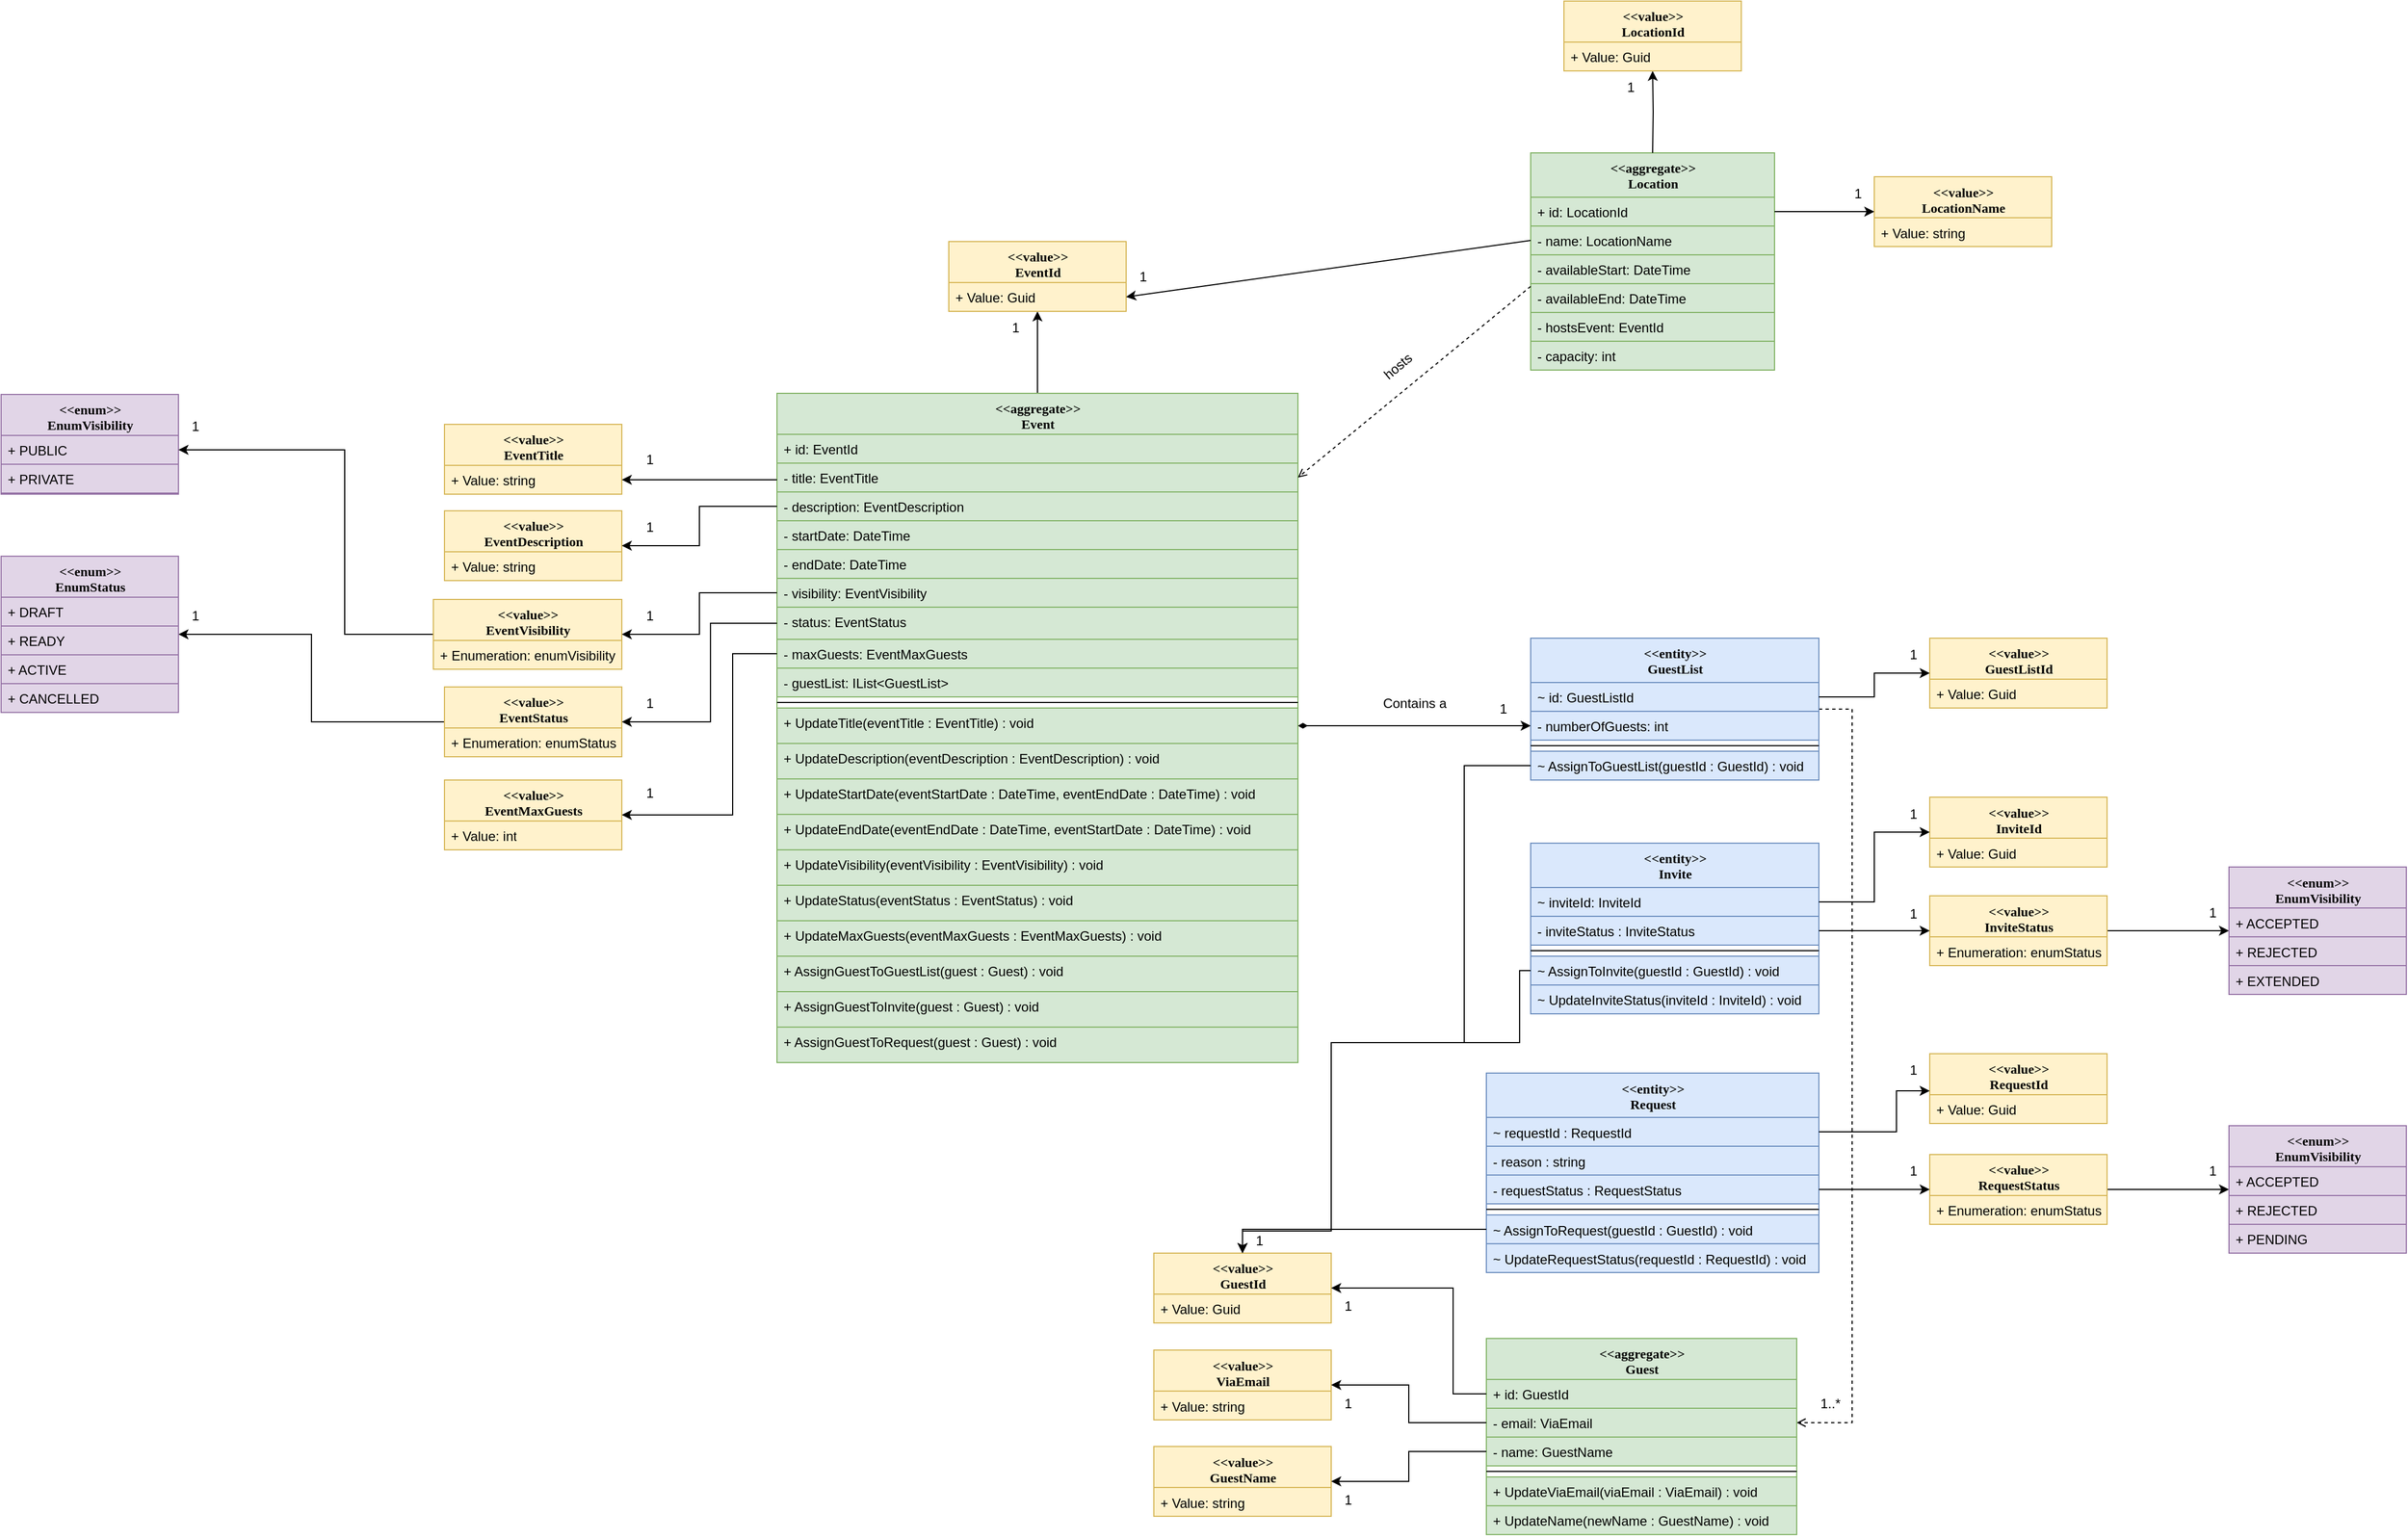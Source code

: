 <mxfile version="26.0.14">
  <diagram name="Page-1" id="9f46799a-70d6-7492-0946-bef42562c5a5">
    <mxGraphModel dx="3170" dy="2015" grid="1" gridSize="10" guides="1" tooltips="1" connect="1" arrows="1" fold="1" page="1" pageScale="1" pageWidth="1100" pageHeight="850" background="none" math="0" shadow="0">
      <root>
        <mxCell id="0" />
        <mxCell id="1" parent="0" />
        <mxCell id="UV1UsnCk2qy5vx6y43Ti-13" style="edgeStyle=orthogonalEdgeStyle;rounded=0;orthogonalLoop=1;jettySize=auto;html=1;exitX=0.5;exitY=0;exitDx=0;exitDy=0;entryX=0.5;entryY=1;entryDx=0;entryDy=0;" parent="1" source="78961159f06e98e8-17" target="UV1UsnCk2qy5vx6y43Ti-4" edge="1">
          <mxGeometry relative="1" as="geometry" />
        </mxCell>
        <mxCell id="78961159f06e98e8-17" value="&amp;lt;&amp;lt;aggregate&amp;gt;&amp;gt;&lt;div&gt;Event&lt;/div&gt;" style="swimlane;html=1;fontStyle=1;align=center;verticalAlign=top;childLayout=stackLayout;horizontal=1;startSize=37;horizontalStack=0;resizeParent=1;resizeLast=0;collapsible=1;marginBottom=0;swimlaneFillColor=#ffffff;rounded=0;shadow=0;comic=0;labelBackgroundColor=none;strokeWidth=1;fillColor=#d5e8d4;fontFamily=Verdana;fontSize=12;strokeColor=#82b366;" parent="1" vertex="1">
          <mxGeometry x="480" y="334" width="470" height="604" as="geometry" />
        </mxCell>
        <mxCell id="78961159f06e98e8-21" value="+ id: EventId" style="text;html=1;strokeColor=#82b366;fillColor=#d5e8d4;align=left;verticalAlign=top;spacingLeft=4;spacingRight=4;whiteSpace=wrap;overflow=hidden;rotatable=0;points=[[0,0.5],[1,0.5]];portConstraint=eastwest;" parent="78961159f06e98e8-17" vertex="1">
          <mxGeometry y="37" width="470" height="26" as="geometry" />
        </mxCell>
        <mxCell id="78961159f06e98e8-23" value="- title: EventTitle" style="text;html=1;strokeColor=#82b366;fillColor=#d5e8d4;align=left;verticalAlign=top;spacingLeft=4;spacingRight=4;whiteSpace=wrap;overflow=hidden;rotatable=0;points=[[0,0.5],[1,0.5]];portConstraint=eastwest;" parent="78961159f06e98e8-17" vertex="1">
          <mxGeometry y="63" width="470" height="26" as="geometry" />
        </mxCell>
        <mxCell id="78961159f06e98e8-25" value="- description: EventDescription" style="text;html=1;strokeColor=#82b366;fillColor=#d5e8d4;align=left;verticalAlign=top;spacingLeft=4;spacingRight=4;whiteSpace=wrap;overflow=hidden;rotatable=0;points=[[0,0.5],[1,0.5]];portConstraint=eastwest;" parent="78961159f06e98e8-17" vertex="1">
          <mxGeometry y="89" width="470" height="26" as="geometry" />
        </mxCell>
        <mxCell id="78961159f06e98e8-26" value="- startDate: DateTime" style="text;html=1;strokeColor=#82b366;fillColor=#d5e8d4;align=left;verticalAlign=top;spacingLeft=4;spacingRight=4;whiteSpace=wrap;overflow=hidden;rotatable=0;points=[[0,0.5],[1,0.5]];portConstraint=eastwest;" parent="78961159f06e98e8-17" vertex="1">
          <mxGeometry y="115" width="470" height="26" as="geometry" />
        </mxCell>
        <mxCell id="78961159f06e98e8-24" value="- endDate: DateTime" style="text;html=1;strokeColor=#82b366;fillColor=#d5e8d4;align=left;verticalAlign=top;spacingLeft=4;spacingRight=4;whiteSpace=wrap;overflow=hidden;rotatable=0;points=[[0,0.5],[1,0.5]];portConstraint=eastwest;" parent="78961159f06e98e8-17" vertex="1">
          <mxGeometry y="141" width="470" height="26" as="geometry" />
        </mxCell>
        <mxCell id="UV1UsnCk2qy5vx6y43Ti-17" value="- visibility: EventVisibility" style="text;html=1;strokeColor=#82b366;fillColor=#d5e8d4;align=left;verticalAlign=top;spacingLeft=4;spacingRight=4;whiteSpace=wrap;overflow=hidden;rotatable=0;points=[[0,0.5],[1,0.5]];portConstraint=eastwest;" parent="78961159f06e98e8-17" vertex="1">
          <mxGeometry y="167" width="470" height="26" as="geometry" />
        </mxCell>
        <mxCell id="UV1UsnCk2qy5vx6y43Ti-18" value="- status: EventStatus" style="text;html=1;strokeColor=#82b366;fillColor=#d5e8d4;align=left;verticalAlign=top;spacingLeft=4;spacingRight=4;whiteSpace=wrap;overflow=hidden;rotatable=0;points=[[0,0.5],[1,0.5]];portConstraint=eastwest;" parent="78961159f06e98e8-17" vertex="1">
          <mxGeometry y="193" width="470" height="29" as="geometry" />
        </mxCell>
        <mxCell id="78961159f06e98e8-27" value="- maxGuests: EventMaxGuests" style="text;html=1;strokeColor=#82b366;fillColor=#d5e8d4;align=left;verticalAlign=top;spacingLeft=4;spacingRight=4;whiteSpace=wrap;overflow=hidden;rotatable=0;points=[[0,0.5],[1,0.5]];portConstraint=eastwest;" parent="78961159f06e98e8-17" vertex="1">
          <mxGeometry y="222" width="470" height="26" as="geometry" />
        </mxCell>
        <mxCell id="UV1UsnCk2qy5vx6y43Ti-20" value="- guestList: IList&amp;lt;GuestList&amp;gt;" style="text;html=1;strokeColor=#82b366;fillColor=#d5e8d4;align=left;verticalAlign=top;spacingLeft=4;spacingRight=4;whiteSpace=wrap;overflow=hidden;rotatable=0;points=[[0,0.5],[1,0.5]];portConstraint=eastwest;" parent="78961159f06e98e8-17" vertex="1">
          <mxGeometry y="248" width="470" height="26" as="geometry" />
        </mxCell>
        <mxCell id="78961159f06e98e8-19" value="" style="line;html=1;strokeWidth=1;fillColor=none;align=left;verticalAlign=middle;spacingTop=-1;spacingLeft=3;spacingRight=3;rotatable=0;labelPosition=right;points=[];portConstraint=eastwest;" parent="78961159f06e98e8-17" vertex="1">
          <mxGeometry y="274" width="470" height="10" as="geometry" />
        </mxCell>
        <mxCell id="UV1UsnCk2qy5vx6y43Ti-49" value="+ UpdateTitle(eventTitle : EventTitle) : void" style="text;html=1;strokeColor=#82b366;fillColor=#d5e8d4;align=left;verticalAlign=top;spacingLeft=4;spacingRight=4;whiteSpace=wrap;overflow=hidden;rotatable=0;points=[[0,0.5],[1,0.5]];portConstraint=eastwest;" parent="78961159f06e98e8-17" vertex="1">
          <mxGeometry y="284" width="470" height="32" as="geometry" />
        </mxCell>
        <mxCell id="UV1UsnCk2qy5vx6y43Ti-53" value="+ UpdateDescription(eventDescription : EventDescription) : void" style="text;html=1;strokeColor=#82b366;fillColor=#d5e8d4;align=left;verticalAlign=top;spacingLeft=4;spacingRight=4;whiteSpace=wrap;overflow=hidden;rotatable=0;points=[[0,0.5],[1,0.5]];portConstraint=eastwest;" parent="78961159f06e98e8-17" vertex="1">
          <mxGeometry y="316" width="470" height="32" as="geometry" />
        </mxCell>
        <mxCell id="UV1UsnCk2qy5vx6y43Ti-54" value="+ UpdateStartDate(eventStartDate : DateTime, eventEndDate : DateTime) : void" style="text;html=1;strokeColor=#82b366;fillColor=#d5e8d4;align=left;verticalAlign=top;spacingLeft=4;spacingRight=4;whiteSpace=wrap;overflow=hidden;rotatable=0;points=[[0,0.5],[1,0.5]];portConstraint=eastwest;" parent="78961159f06e98e8-17" vertex="1">
          <mxGeometry y="348" width="470" height="32" as="geometry" />
        </mxCell>
        <mxCell id="UV1UsnCk2qy5vx6y43Ti-55" value="+ UpdateEndDate(eventEndDate : DateTime, eventStartDate : DateTime) : void" style="text;html=1;strokeColor=#82b366;fillColor=#d5e8d4;align=left;verticalAlign=top;spacingLeft=4;spacingRight=4;whiteSpace=wrap;overflow=hidden;rotatable=0;points=[[0,0.5],[1,0.5]];portConstraint=eastwest;" parent="78961159f06e98e8-17" vertex="1">
          <mxGeometry y="380" width="470" height="32" as="geometry" />
        </mxCell>
        <mxCell id="UV1UsnCk2qy5vx6y43Ti-56" value="+ UpdateVisibility(eventVisibility : EventVisibility) : void" style="text;html=1;strokeColor=#82b366;fillColor=#d5e8d4;align=left;verticalAlign=top;spacingLeft=4;spacingRight=4;whiteSpace=wrap;overflow=hidden;rotatable=0;points=[[0,0.5],[1,0.5]];portConstraint=eastwest;" parent="78961159f06e98e8-17" vertex="1">
          <mxGeometry y="412" width="470" height="32" as="geometry" />
        </mxCell>
        <mxCell id="UV1UsnCk2qy5vx6y43Ti-57" value="+ UpdateStatus(eventStatus : EventStatus) : void" style="text;html=1;strokeColor=#82b366;fillColor=#d5e8d4;align=left;verticalAlign=top;spacingLeft=4;spacingRight=4;whiteSpace=wrap;overflow=hidden;rotatable=0;points=[[0,0.5],[1,0.5]];portConstraint=eastwest;" parent="78961159f06e98e8-17" vertex="1">
          <mxGeometry y="444" width="470" height="32" as="geometry" />
        </mxCell>
        <mxCell id="UV1UsnCk2qy5vx6y43Ti-58" value="+ UpdateMaxGuests(eventMaxGuests : EventMaxGuests) : void" style="text;html=1;strokeColor=#82b366;fillColor=#d5e8d4;align=left;verticalAlign=top;spacingLeft=4;spacingRight=4;whiteSpace=wrap;overflow=hidden;rotatable=0;points=[[0,0.5],[1,0.5]];portConstraint=eastwest;" parent="78961159f06e98e8-17" vertex="1">
          <mxGeometry y="476" width="470" height="32" as="geometry" />
        </mxCell>
        <mxCell id="Fp0zk8lI4CHmRVwrMl4d-3" value="+ AssignGuestToGuestList(guest : Guest) : void" style="text;html=1;strokeColor=#82b366;fillColor=#d5e8d4;align=left;verticalAlign=top;spacingLeft=4;spacingRight=4;whiteSpace=wrap;overflow=hidden;rotatable=0;points=[[0,0.5],[1,0.5]];portConstraint=eastwest;" parent="78961159f06e98e8-17" vertex="1">
          <mxGeometry y="508" width="470" height="32" as="geometry" />
        </mxCell>
        <mxCell id="iiJhuGZtKySHbVz3wYES-23" value="+ AssignGuestToInvite(guest : Guest) : void" style="text;html=1;strokeColor=#82b366;fillColor=#d5e8d4;align=left;verticalAlign=top;spacingLeft=4;spacingRight=4;whiteSpace=wrap;overflow=hidden;rotatable=0;points=[[0,0.5],[1,0.5]];portConstraint=eastwest;" vertex="1" parent="78961159f06e98e8-17">
          <mxGeometry y="540" width="470" height="32" as="geometry" />
        </mxCell>
        <mxCell id="iiJhuGZtKySHbVz3wYES-24" value="+ AssignGuestToRequest(guest : Guest) : void" style="text;html=1;strokeColor=#82b366;fillColor=#d5e8d4;align=left;verticalAlign=top;spacingLeft=4;spacingRight=4;whiteSpace=wrap;overflow=hidden;rotatable=0;points=[[0,0.5],[1,0.5]];portConstraint=eastwest;" vertex="1" parent="78961159f06e98e8-17">
          <mxGeometry y="572" width="470" height="32" as="geometry" />
        </mxCell>
        <mxCell id="iiJhuGZtKySHbVz3wYES-14" style="edgeStyle=orthogonalEdgeStyle;rounded=0;orthogonalLoop=1;jettySize=auto;html=1;entryX=1;entryY=0.5;entryDx=0;entryDy=0;dashed=1;endArrow=open;endFill=0;" edge="1" parent="1" source="78961159f06e98e8-30" target="UV1UsnCk2qy5vx6y43Ti-35">
          <mxGeometry relative="1" as="geometry">
            <Array as="points">
              <mxPoint x="1450" y="619" />
              <mxPoint x="1450" y="1263" />
            </Array>
          </mxGeometry>
        </mxCell>
        <mxCell id="78961159f06e98e8-30" value="&amp;lt;&amp;lt;entity&amp;gt;&amp;gt;&lt;div&gt;GuestList&lt;/div&gt;" style="swimlane;html=1;fontStyle=1;align=center;verticalAlign=top;childLayout=stackLayout;horizontal=1;startSize=40;horizontalStack=0;resizeParent=1;resizeLast=0;collapsible=1;marginBottom=0;swimlaneFillColor=#ffffff;rounded=0;shadow=0;comic=0;labelBackgroundColor=none;strokeWidth=1;fillColor=#dae8fc;fontFamily=Verdana;fontSize=12;strokeColor=#6c8ebf;" parent="1" vertex="1">
          <mxGeometry x="1160" y="555" width="260" height="128" as="geometry" />
        </mxCell>
        <mxCell id="78961159f06e98e8-31" value="~ id: GuestListId" style="text;html=1;strokeColor=#6c8ebf;fillColor=#dae8fc;align=left;verticalAlign=top;spacingLeft=4;spacingRight=4;whiteSpace=wrap;overflow=hidden;rotatable=0;points=[[0,0.5],[1,0.5]];portConstraint=eastwest;" parent="78961159f06e98e8-30" vertex="1">
          <mxGeometry y="40" width="260" height="26" as="geometry" />
        </mxCell>
        <mxCell id="78961159f06e98e8-32" value="- numberOfGuests: int" style="text;html=1;strokeColor=#6c8ebf;fillColor=#dae8fc;align=left;verticalAlign=top;spacingLeft=4;spacingRight=4;whiteSpace=wrap;overflow=hidden;rotatable=0;points=[[0,0.5],[1,0.5]];portConstraint=eastwest;" parent="78961159f06e98e8-30" vertex="1">
          <mxGeometry y="66" width="260" height="26" as="geometry" />
        </mxCell>
        <mxCell id="Fp0zk8lI4CHmRVwrMl4d-1" value="" style="line;html=1;strokeWidth=1;fillColor=none;align=left;verticalAlign=middle;spacingTop=-1;spacingLeft=3;spacingRight=3;rotatable=0;labelPosition=right;points=[];portConstraint=eastwest;" parent="78961159f06e98e8-30" vertex="1">
          <mxGeometry y="92" width="260" height="10" as="geometry" />
        </mxCell>
        <mxCell id="78961159f06e98e8-37" value="~ AssignToGuestList(guestId : GuestId) : void" style="text;html=1;strokeColor=#6c8ebf;fillColor=#dae8fc;align=left;verticalAlign=top;spacingLeft=4;spacingRight=4;whiteSpace=wrap;overflow=hidden;rotatable=0;points=[[0,0.5],[1,0.5]];portConstraint=eastwest;" parent="78961159f06e98e8-30" vertex="1">
          <mxGeometry y="102" width="260" height="26" as="geometry" />
        </mxCell>
        <mxCell id="UV1UsnCk2qy5vx6y43Ti-4" value="&amp;lt;&amp;lt;value&amp;gt;&amp;gt;&lt;div&gt;EventId&lt;/div&gt;" style="swimlane;html=1;fontStyle=1;align=center;verticalAlign=top;childLayout=stackLayout;horizontal=1;startSize=37;horizontalStack=0;resizeParent=1;resizeLast=0;collapsible=1;marginBottom=0;swimlaneFillColor=#ffffff;rounded=0;shadow=0;comic=0;labelBackgroundColor=none;strokeWidth=1;fontFamily=Verdana;fontSize=12;fillColor=#fff2cc;strokeColor=#d6b656;" parent="1" vertex="1">
          <mxGeometry x="635" y="197" width="160" height="63" as="geometry" />
        </mxCell>
        <mxCell id="UV1UsnCk2qy5vx6y43Ti-5" value="+ Value: Guid" style="text;html=1;strokeColor=#d6b656;fillColor=#fff2cc;align=left;verticalAlign=top;spacingLeft=4;spacingRight=4;whiteSpace=wrap;overflow=hidden;rotatable=0;points=[[0,0.5],[1,0.5]];portConstraint=eastwest;" parent="UV1UsnCk2qy5vx6y43Ti-4" vertex="1">
          <mxGeometry y="37" width="160" height="26" as="geometry" />
        </mxCell>
        <mxCell id="UV1UsnCk2qy5vx6y43Ti-15" value="1" style="text;html=1;align=center;verticalAlign=middle;resizable=0;points=[];autosize=1;strokeColor=none;fillColor=none;" parent="1" vertex="1">
          <mxGeometry x="680" y="260" width="30" height="30" as="geometry" />
        </mxCell>
        <mxCell id="UV1UsnCk2qy5vx6y43Ti-33" value="&amp;lt;&amp;lt;aggregate&amp;gt;&amp;gt;&lt;div&gt;Guest&lt;/div&gt;" style="swimlane;html=1;fontStyle=1;align=center;verticalAlign=top;childLayout=stackLayout;horizontal=1;startSize=37;horizontalStack=0;resizeParent=1;resizeLast=0;collapsible=1;marginBottom=0;swimlaneFillColor=#ffffff;rounded=0;shadow=0;comic=0;labelBackgroundColor=none;strokeWidth=1;fillColor=#d5e8d4;fontFamily=Verdana;fontSize=12;strokeColor=#82b366;" parent="1" vertex="1">
          <mxGeometry x="1120" y="1187" width="280" height="177" as="geometry" />
        </mxCell>
        <mxCell id="UV1UsnCk2qy5vx6y43Ti-34" value="+ id: GuestId" style="text;html=1;strokeColor=#82b366;fillColor=#d5e8d4;align=left;verticalAlign=top;spacingLeft=4;spacingRight=4;whiteSpace=wrap;overflow=hidden;rotatable=0;points=[[0,0.5],[1,0.5]];portConstraint=eastwest;" parent="UV1UsnCk2qy5vx6y43Ti-33" vertex="1">
          <mxGeometry y="37" width="280" height="26" as="geometry" />
        </mxCell>
        <mxCell id="UV1UsnCk2qy5vx6y43Ti-35" value="- email: ViaEmail" style="text;html=1;strokeColor=#82b366;fillColor=#d5e8d4;align=left;verticalAlign=top;spacingLeft=4;spacingRight=4;whiteSpace=wrap;overflow=hidden;rotatable=0;points=[[0,0.5],[1,0.5]];portConstraint=eastwest;" parent="UV1UsnCk2qy5vx6y43Ti-33" vertex="1">
          <mxGeometry y="63" width="280" height="26" as="geometry" />
        </mxCell>
        <mxCell id="UV1UsnCk2qy5vx6y43Ti-36" value="- name: GuestName" style="text;html=1;strokeColor=#82b366;fillColor=#d5e8d4;align=left;verticalAlign=top;spacingLeft=4;spacingRight=4;whiteSpace=wrap;overflow=hidden;rotatable=0;points=[[0,0.5],[1,0.5]];portConstraint=eastwest;" parent="UV1UsnCk2qy5vx6y43Ti-33" vertex="1">
          <mxGeometry y="89" width="280" height="26" as="geometry" />
        </mxCell>
        <mxCell id="UV1UsnCk2qy5vx6y43Ti-43" value="" style="line;html=1;strokeWidth=1;fillColor=none;align=left;verticalAlign=middle;spacingTop=-1;spacingLeft=3;spacingRight=3;rotatable=0;labelPosition=right;points=[];portConstraint=eastwest;" parent="UV1UsnCk2qy5vx6y43Ti-33" vertex="1">
          <mxGeometry y="115" width="280" height="10" as="geometry" />
        </mxCell>
        <mxCell id="sz8NXBPrFWaAzDx4VO9E-3" value="+ UpdateViaEmail(viaEmail : ViaEmail) : void" style="text;html=1;strokeColor=#82b366;fillColor=#d5e8d4;align=left;verticalAlign=top;spacingLeft=4;spacingRight=4;whiteSpace=wrap;overflow=hidden;rotatable=0;points=[[0,0.5],[1,0.5]];portConstraint=eastwest;" parent="UV1UsnCk2qy5vx6y43Ti-33" vertex="1">
          <mxGeometry y="125" width="280" height="26" as="geometry" />
        </mxCell>
        <mxCell id="sz8NXBPrFWaAzDx4VO9E-4" value="+ UpdateName(newName : GuestName) : void" style="text;html=1;strokeColor=#82b366;fillColor=#d5e8d4;align=left;verticalAlign=top;spacingLeft=4;spacingRight=4;whiteSpace=wrap;overflow=hidden;rotatable=0;points=[[0,0.5],[1,0.5]];portConstraint=eastwest;" parent="UV1UsnCk2qy5vx6y43Ti-33" vertex="1">
          <mxGeometry y="151" width="280" height="26" as="geometry" />
        </mxCell>
        <mxCell id="UV1UsnCk2qy5vx6y43Ti-45" value="&amp;lt;&amp;lt;value&amp;gt;&amp;gt;&lt;div&gt;GuestId&lt;/div&gt;" style="swimlane;html=1;fontStyle=1;align=center;verticalAlign=top;childLayout=stackLayout;horizontal=1;startSize=37;horizontalStack=0;resizeParent=1;resizeLast=0;collapsible=1;marginBottom=0;swimlaneFillColor=#ffffff;rounded=0;shadow=0;comic=0;labelBackgroundColor=none;strokeWidth=1;fontFamily=Verdana;fontSize=12;fillColor=#fff2cc;strokeColor=#d6b656;" parent="1" vertex="1">
          <mxGeometry x="820" y="1110" width="160" height="63" as="geometry" />
        </mxCell>
        <mxCell id="UV1UsnCk2qy5vx6y43Ti-46" value="+ Value: Guid" style="text;html=1;strokeColor=#d6b656;fillColor=#fff2cc;align=left;verticalAlign=top;spacingLeft=4;spacingRight=4;whiteSpace=wrap;overflow=hidden;rotatable=0;points=[[0,0.5],[1,0.5]];portConstraint=eastwest;" parent="UV1UsnCk2qy5vx6y43Ti-45" vertex="1">
          <mxGeometry y="37" width="160" height="26" as="geometry" />
        </mxCell>
        <mxCell id="Fp0zk8lI4CHmRVwrMl4d-29" style="edgeStyle=orthogonalEdgeStyle;rounded=0;orthogonalLoop=1;jettySize=auto;html=1;entryX=0;entryY=0.5;entryDx=0;entryDy=0;endArrow=none;startFill=1;startArrow=classic;" parent="1" source="UV1UsnCk2qy5vx6y43Ti-59" target="Fp0zk8lI4CHmRVwrMl4d-12" edge="1">
          <mxGeometry relative="1" as="geometry" />
        </mxCell>
        <mxCell id="UV1UsnCk2qy5vx6y43Ti-59" value="&amp;lt;&amp;lt;enum&amp;gt;&amp;gt;&lt;div&gt;EnumStatus&lt;/div&gt;" style="swimlane;html=1;fontStyle=1;align=center;verticalAlign=top;childLayout=stackLayout;horizontal=1;startSize=37;horizontalStack=0;resizeParent=1;resizeLast=0;collapsible=1;marginBottom=0;swimlaneFillColor=#ffffff;rounded=0;shadow=0;comic=0;labelBackgroundColor=none;strokeWidth=1;fontFamily=Verdana;fontSize=12;fillColor=#e1d5e7;strokeColor=#9673a6;" parent="1" vertex="1">
          <mxGeometry x="-220" y="481" width="160" height="141" as="geometry" />
        </mxCell>
        <mxCell id="UV1UsnCk2qy5vx6y43Ti-60" value="+ DRAFT" style="text;html=1;strokeColor=#9673a6;fillColor=#e1d5e7;align=left;verticalAlign=top;spacingLeft=4;spacingRight=4;whiteSpace=wrap;overflow=hidden;rotatable=0;points=[[0,0.5],[1,0.5]];portConstraint=eastwest;" parent="UV1UsnCk2qy5vx6y43Ti-59" vertex="1">
          <mxGeometry y="37" width="160" height="26" as="geometry" />
        </mxCell>
        <mxCell id="UV1UsnCk2qy5vx6y43Ti-63" value="+ READY" style="text;html=1;strokeColor=#9673a6;fillColor=#e1d5e7;align=left;verticalAlign=top;spacingLeft=4;spacingRight=4;whiteSpace=wrap;overflow=hidden;rotatable=0;points=[[0,0.5],[1,0.5]];portConstraint=eastwest;" parent="UV1UsnCk2qy5vx6y43Ti-59" vertex="1">
          <mxGeometry y="63" width="160" height="26" as="geometry" />
        </mxCell>
        <mxCell id="UV1UsnCk2qy5vx6y43Ti-64" value="+ ACTIVE" style="text;html=1;strokeColor=#9673a6;fillColor=#e1d5e7;align=left;verticalAlign=top;spacingLeft=4;spacingRight=4;whiteSpace=wrap;overflow=hidden;rotatable=0;points=[[0,0.5],[1,0.5]];portConstraint=eastwest;" parent="UV1UsnCk2qy5vx6y43Ti-59" vertex="1">
          <mxGeometry y="89" width="160" height="26" as="geometry" />
        </mxCell>
        <mxCell id="UV1UsnCk2qy5vx6y43Ti-65" value="+ CANCELLED" style="text;html=1;strokeColor=#9673a6;fillColor=#e1d5e7;align=left;verticalAlign=top;spacingLeft=4;spacingRight=4;whiteSpace=wrap;overflow=hidden;rotatable=0;points=[[0,0.5],[1,0.5]];portConstraint=eastwest;" parent="UV1UsnCk2qy5vx6y43Ti-59" vertex="1">
          <mxGeometry y="115" width="160" height="26" as="geometry" />
        </mxCell>
        <mxCell id="UV1UsnCk2qy5vx6y43Ti-61" value="&amp;lt;&amp;lt;enum&amp;gt;&amp;gt;&lt;div&gt;EnumVisibility&lt;/div&gt;" style="swimlane;html=1;fontStyle=1;align=center;verticalAlign=top;childLayout=stackLayout;horizontal=1;startSize=37;horizontalStack=0;resizeParent=1;resizeLast=0;collapsible=1;marginBottom=0;swimlaneFillColor=#ffffff;rounded=0;shadow=0;comic=0;labelBackgroundColor=none;strokeWidth=1;fontFamily=Verdana;fontSize=12;fillColor=#e1d5e7;strokeColor=#9673a6;" parent="1" vertex="1">
          <mxGeometry x="-220" y="335" width="160" height="90" as="geometry" />
        </mxCell>
        <mxCell id="UV1UsnCk2qy5vx6y43Ti-62" value="+ PUBLIC" style="text;html=1;strokeColor=#9673a6;fillColor=#e1d5e7;align=left;verticalAlign=top;spacingLeft=4;spacingRight=4;whiteSpace=wrap;overflow=hidden;rotatable=0;points=[[0,0.5],[1,0.5]];portConstraint=eastwest;" parent="UV1UsnCk2qy5vx6y43Ti-61" vertex="1">
          <mxGeometry y="37" width="160" height="26" as="geometry" />
        </mxCell>
        <mxCell id="UV1UsnCk2qy5vx6y43Ti-66" value="+ PRIVATE" style="text;html=1;strokeColor=#9673a6;fillColor=#e1d5e7;align=left;verticalAlign=top;spacingLeft=4;spacingRight=4;whiteSpace=wrap;overflow=hidden;rotatable=0;points=[[0,0.5],[1,0.5]];portConstraint=eastwest;" parent="UV1UsnCk2qy5vx6y43Ti-61" vertex="1">
          <mxGeometry y="63" width="160" height="26" as="geometry" />
        </mxCell>
        <mxCell id="UV1UsnCk2qy5vx6y43Ti-70" value="1" style="text;html=1;align=center;verticalAlign=middle;resizable=0;points=[];autosize=1;strokeColor=none;fillColor=none;" parent="1" vertex="1">
          <mxGeometry x="-60" y="348.5" width="30" height="30" as="geometry" />
        </mxCell>
        <mxCell id="UV1UsnCk2qy5vx6y43Ti-71" value="1" style="text;html=1;align=center;verticalAlign=middle;resizable=0;points=[];autosize=1;strokeColor=none;fillColor=none;" parent="1" vertex="1">
          <mxGeometry x="-60" y="520" width="30" height="30" as="geometry" />
        </mxCell>
        <mxCell id="UV1UsnCk2qy5vx6y43Ti-73" style="edgeStyle=orthogonalEdgeStyle;rounded=0;orthogonalLoop=1;jettySize=auto;html=1;entryX=0;entryY=0.5;entryDx=0;entryDy=0;endArrow=classic;endFill=1;startArrow=diamondThin;startFill=1;" parent="1" source="UV1UsnCk2qy5vx6y43Ti-49" target="78961159f06e98e8-32" edge="1">
          <mxGeometry relative="1" as="geometry" />
        </mxCell>
        <mxCell id="UV1UsnCk2qy5vx6y43Ti-76" value="Contains a" style="text;html=1;align=center;verticalAlign=middle;resizable=0;points=[];autosize=1;strokeColor=none;fillColor=none;" parent="1" vertex="1">
          <mxGeometry x="1015" y="599" width="80" height="30" as="geometry" />
        </mxCell>
        <mxCell id="UV1UsnCk2qy5vx6y43Ti-78" value="&amp;lt;&amp;lt;aggregate&amp;gt;&amp;gt;&lt;div&gt;Location&lt;/div&gt;" style="swimlane;html=1;fontStyle=1;align=center;verticalAlign=top;childLayout=stackLayout;horizontal=1;startSize=40;horizontalStack=0;resizeParent=1;resizeLast=0;collapsible=1;marginBottom=0;swimlaneFillColor=#ffffff;rounded=0;shadow=0;comic=0;labelBackgroundColor=none;strokeWidth=1;fillColor=#d5e8d4;fontFamily=Verdana;fontSize=12;strokeColor=#82b366;" parent="1" vertex="1">
          <mxGeometry x="1160" y="117" width="220" height="196" as="geometry" />
        </mxCell>
        <mxCell id="UV1UsnCk2qy5vx6y43Ti-79" value="+ id: LocationId" style="text;html=1;strokeColor=#82b366;fillColor=#d5e8d4;align=left;verticalAlign=top;spacingLeft=4;spacingRight=4;whiteSpace=wrap;overflow=hidden;rotatable=0;points=[[0,0.5],[1,0.5]];portConstraint=eastwest;" parent="UV1UsnCk2qy5vx6y43Ti-78" vertex="1">
          <mxGeometry y="40" width="220" height="26" as="geometry" />
        </mxCell>
        <mxCell id="UV1UsnCk2qy5vx6y43Ti-80" value="- name: LocationName" style="text;html=1;strokeColor=#82b366;fillColor=#d5e8d4;align=left;verticalAlign=top;spacingLeft=4;spacingRight=4;whiteSpace=wrap;overflow=hidden;rotatable=0;points=[[0,0.5],[1,0.5]];portConstraint=eastwest;" parent="UV1UsnCk2qy5vx6y43Ti-78" vertex="1">
          <mxGeometry y="66" width="220" height="26" as="geometry" />
        </mxCell>
        <mxCell id="UV1UsnCk2qy5vx6y43Ti-81" value="- availableStart: DateTime" style="text;html=1;strokeColor=#82b366;fillColor=#d5e8d4;align=left;verticalAlign=top;spacingLeft=4;spacingRight=4;whiteSpace=wrap;overflow=hidden;rotatable=0;points=[[0,0.5],[1,0.5]];portConstraint=eastwest;" parent="UV1UsnCk2qy5vx6y43Ti-78" vertex="1">
          <mxGeometry y="92" width="220" height="26" as="geometry" />
        </mxCell>
        <mxCell id="UV1UsnCk2qy5vx6y43Ti-82" value="- availableEnd: DateTime" style="text;html=1;strokeColor=#82b366;fillColor=#d5e8d4;align=left;verticalAlign=top;spacingLeft=4;spacingRight=4;whiteSpace=wrap;overflow=hidden;rotatable=0;points=[[0,0.5],[1,0.5]];portConstraint=eastwest;" parent="UV1UsnCk2qy5vx6y43Ti-78" vertex="1">
          <mxGeometry y="118" width="220" height="26" as="geometry" />
        </mxCell>
        <mxCell id="UV1UsnCk2qy5vx6y43Ti-83" value="- hostsEvent: EventId" style="text;html=1;strokeColor=#82b366;fillColor=#d5e8d4;align=left;verticalAlign=top;spacingLeft=4;spacingRight=4;whiteSpace=wrap;overflow=hidden;rotatable=0;points=[[0,0.5],[1,0.5]];portConstraint=eastwest;" parent="UV1UsnCk2qy5vx6y43Ti-78" vertex="1">
          <mxGeometry y="144" width="220" height="26" as="geometry" />
        </mxCell>
        <mxCell id="UV1UsnCk2qy5vx6y43Ti-84" value="- capacity: int" style="text;html=1;strokeColor=#82b366;fillColor=#d5e8d4;align=left;verticalAlign=top;spacingLeft=4;spacingRight=4;whiteSpace=wrap;overflow=hidden;rotatable=0;points=[[0,0.5],[1,0.5]];portConstraint=eastwest;" parent="UV1UsnCk2qy5vx6y43Ti-78" vertex="1">
          <mxGeometry y="170" width="220" height="26" as="geometry" />
        </mxCell>
        <mxCell id="UV1UsnCk2qy5vx6y43Ti-86" value="" style="endArrow=open;html=1;rounded=0;entryX=1;entryY=0.5;entryDx=0;entryDy=0;dashed=1;endFill=0;" parent="1" target="78961159f06e98e8-23" edge="1">
          <mxGeometry width="50" height="50" relative="1" as="geometry">
            <mxPoint x="1160" y="237.5" as="sourcePoint" />
            <mxPoint x="1090.0" y="312.5" as="targetPoint" />
          </mxGeometry>
        </mxCell>
        <mxCell id="UV1UsnCk2qy5vx6y43Ti-88" value="hosts" style="text;html=1;align=center;verticalAlign=middle;resizable=0;points=[];autosize=1;strokeColor=none;fillColor=none;rotation=-40;" parent="1" vertex="1">
          <mxGeometry x="1015" y="295" width="50" height="30" as="geometry" />
        </mxCell>
        <mxCell id="UV1UsnCk2qy5vx6y43Ti-89" style="edgeStyle=orthogonalEdgeStyle;rounded=0;orthogonalLoop=1;jettySize=auto;html=1;exitX=0.5;exitY=0;exitDx=0;exitDy=0;entryX=0.5;entryY=1;entryDx=0;entryDy=0;" parent="1" target="UV1UsnCk2qy5vx6y43Ti-90" edge="1">
          <mxGeometry relative="1" as="geometry">
            <mxPoint x="1270" y="117" as="sourcePoint" />
          </mxGeometry>
        </mxCell>
        <mxCell id="UV1UsnCk2qy5vx6y43Ti-90" value="&amp;lt;&amp;lt;value&amp;gt;&amp;gt;&lt;div&gt;LocationId&lt;/div&gt;" style="swimlane;html=1;fontStyle=1;align=center;verticalAlign=top;childLayout=stackLayout;horizontal=1;startSize=37;horizontalStack=0;resizeParent=1;resizeLast=0;collapsible=1;marginBottom=0;swimlaneFillColor=#ffffff;rounded=0;shadow=0;comic=0;labelBackgroundColor=none;strokeWidth=1;fontFamily=Verdana;fontSize=12;fillColor=#fff2cc;strokeColor=#d6b656;" parent="1" vertex="1">
          <mxGeometry x="1190" y="-20" width="160" height="63" as="geometry" />
        </mxCell>
        <mxCell id="UV1UsnCk2qy5vx6y43Ti-91" value="+ Value: Guid" style="text;html=1;strokeColor=#d6b656;fillColor=#fff2cc;align=left;verticalAlign=top;spacingLeft=4;spacingRight=4;whiteSpace=wrap;overflow=hidden;rotatable=0;points=[[0,0.5],[1,0.5]];portConstraint=eastwest;" parent="UV1UsnCk2qy5vx6y43Ti-90" vertex="1">
          <mxGeometry y="37" width="160" height="26" as="geometry" />
        </mxCell>
        <mxCell id="UV1UsnCk2qy5vx6y43Ti-92" value="1" style="text;html=1;align=center;verticalAlign=middle;resizable=0;points=[];autosize=1;strokeColor=none;fillColor=none;" parent="1" vertex="1">
          <mxGeometry x="1235" y="43" width="30" height="30" as="geometry" />
        </mxCell>
        <mxCell id="UV1UsnCk2qy5vx6y43Ti-94" value="" style="endArrow=classic;html=1;rounded=0;entryX=1;entryY=0.5;entryDx=0;entryDy=0;exitX=0;exitY=0.5;exitDx=0;exitDy=0;" parent="1" source="UV1UsnCk2qy5vx6y43Ti-80" target="UV1UsnCk2qy5vx6y43Ti-5" edge="1">
          <mxGeometry width="50" height="50" relative="1" as="geometry">
            <mxPoint x="1020" y="297" as="sourcePoint" />
            <mxPoint x="1070" y="247" as="targetPoint" />
          </mxGeometry>
        </mxCell>
        <mxCell id="UV1UsnCk2qy5vx6y43Ti-95" value="1" style="text;html=1;align=center;verticalAlign=middle;resizable=0;points=[];autosize=1;strokeColor=none;fillColor=none;" parent="1" vertex="1">
          <mxGeometry x="795" y="213.5" width="30" height="30" as="geometry" />
        </mxCell>
        <mxCell id="UV1UsnCk2qy5vx6y43Ti-96" value="&amp;lt;&amp;lt;value&amp;gt;&amp;gt;&lt;div&gt;LocationName&lt;/div&gt;" style="swimlane;html=1;fontStyle=1;align=center;verticalAlign=top;childLayout=stackLayout;horizontal=1;startSize=37;horizontalStack=0;resizeParent=1;resizeLast=0;collapsible=1;marginBottom=0;swimlaneFillColor=#ffffff;rounded=0;shadow=0;comic=0;labelBackgroundColor=none;strokeWidth=1;fontFamily=Verdana;fontSize=12;fillColor=#fff2cc;strokeColor=#d6b656;" parent="1" vertex="1">
          <mxGeometry x="1470" y="138.5" width="160" height="63" as="geometry" />
        </mxCell>
        <mxCell id="UV1UsnCk2qy5vx6y43Ti-97" value="+ Value: string" style="text;html=1;strokeColor=#d6b656;fillColor=#fff2cc;align=left;verticalAlign=top;spacingLeft=4;spacingRight=4;whiteSpace=wrap;overflow=hidden;rotatable=0;points=[[0,0.5],[1,0.5]];portConstraint=eastwest;" parent="UV1UsnCk2qy5vx6y43Ti-96" vertex="1">
          <mxGeometry y="37" width="160" height="26" as="geometry" />
        </mxCell>
        <mxCell id="UV1UsnCk2qy5vx6y43Ti-105" value="1" style="text;html=1;align=center;verticalAlign=middle;resizable=0;points=[];autosize=1;strokeColor=none;fillColor=none;" parent="1" vertex="1">
          <mxGeometry x="1440" y="138.5" width="30" height="30" as="geometry" />
        </mxCell>
        <mxCell id="Fp0zk8lI4CHmRVwrMl4d-6" value="&amp;lt;&amp;lt;value&amp;gt;&amp;gt;&lt;div&gt;EventTitle&lt;/div&gt;" style="swimlane;html=1;fontStyle=1;align=center;verticalAlign=top;childLayout=stackLayout;horizontal=1;startSize=37;horizontalStack=0;resizeParent=1;resizeLast=0;collapsible=1;marginBottom=0;swimlaneFillColor=#ffffff;rounded=0;shadow=0;comic=0;labelBackgroundColor=none;strokeWidth=1;fontFamily=Verdana;fontSize=12;fillColor=#fff2cc;strokeColor=#d6b656;" parent="1" vertex="1">
          <mxGeometry x="180" y="362" width="160" height="63" as="geometry" />
        </mxCell>
        <mxCell id="Fp0zk8lI4CHmRVwrMl4d-7" value="+ Value: string" style="text;html=1;strokeColor=#d6b656;fillColor=#fff2cc;align=left;verticalAlign=top;spacingLeft=4;spacingRight=4;whiteSpace=wrap;overflow=hidden;rotatable=0;points=[[0,0.5],[1,0.5]];portConstraint=eastwest;" parent="Fp0zk8lI4CHmRVwrMl4d-6" vertex="1">
          <mxGeometry y="37" width="160" height="26" as="geometry" />
        </mxCell>
        <mxCell id="Fp0zk8lI4CHmRVwrMl4d-8" value="&amp;lt;&amp;lt;value&amp;gt;&amp;gt;&lt;div&gt;EventDescription&lt;/div&gt;" style="swimlane;html=1;fontStyle=1;align=center;verticalAlign=top;childLayout=stackLayout;horizontal=1;startSize=37;horizontalStack=0;resizeParent=1;resizeLast=0;collapsible=1;marginBottom=0;swimlaneFillColor=#ffffff;rounded=0;shadow=0;comic=0;labelBackgroundColor=none;strokeWidth=1;fontFamily=Verdana;fontSize=12;fillColor=#fff2cc;strokeColor=#d6b656;" parent="1" vertex="1">
          <mxGeometry x="180" y="440" width="160" height="63" as="geometry" />
        </mxCell>
        <mxCell id="Fp0zk8lI4CHmRVwrMl4d-9" value="+ Value: string" style="text;html=1;strokeColor=#d6b656;fillColor=#fff2cc;align=left;verticalAlign=top;spacingLeft=4;spacingRight=4;whiteSpace=wrap;overflow=hidden;rotatable=0;points=[[0,0.5],[1,0.5]];portConstraint=eastwest;" parent="Fp0zk8lI4CHmRVwrMl4d-8" vertex="1">
          <mxGeometry y="37" width="160" height="26" as="geometry" />
        </mxCell>
        <mxCell id="Fp0zk8lI4CHmRVwrMl4d-30" style="edgeStyle=orthogonalEdgeStyle;rounded=0;orthogonalLoop=1;jettySize=auto;html=1;entryX=1;entryY=0.5;entryDx=0;entryDy=0;exitX=0;exitY=0.5;exitDx=0;exitDy=0;" parent="1" source="Fp0zk8lI4CHmRVwrMl4d-10" target="UV1UsnCk2qy5vx6y43Ti-62" edge="1">
          <mxGeometry relative="1" as="geometry">
            <Array as="points">
              <mxPoint x="90" y="552" />
              <mxPoint x="90" y="385" />
            </Array>
          </mxGeometry>
        </mxCell>
        <mxCell id="Fp0zk8lI4CHmRVwrMl4d-10" value="&amp;lt;&amp;lt;value&amp;gt;&amp;gt;&lt;div&gt;EventVisibility&lt;/div&gt;" style="swimlane;html=1;fontStyle=1;align=center;verticalAlign=top;childLayout=stackLayout;horizontal=1;startSize=37;horizontalStack=0;resizeParent=1;resizeLast=0;collapsible=1;marginBottom=0;swimlaneFillColor=#ffffff;rounded=0;shadow=0;comic=0;labelBackgroundColor=none;strokeWidth=1;fontFamily=Verdana;fontSize=12;fillColor=#fff2cc;strokeColor=#d6b656;" parent="1" vertex="1">
          <mxGeometry x="170" y="520" width="170" height="63" as="geometry" />
        </mxCell>
        <mxCell id="Fp0zk8lI4CHmRVwrMl4d-11" value="+ Enumeration: enumVisibility" style="text;html=1;strokeColor=#d6b656;fillColor=#fff2cc;align=left;verticalAlign=top;spacingLeft=4;spacingRight=4;whiteSpace=wrap;overflow=hidden;rotatable=0;points=[[0,0.5],[1,0.5]];portConstraint=eastwest;" parent="Fp0zk8lI4CHmRVwrMl4d-10" vertex="1">
          <mxGeometry y="37" width="170" height="26" as="geometry" />
        </mxCell>
        <mxCell id="Fp0zk8lI4CHmRVwrMl4d-12" value="&amp;lt;&amp;lt;value&amp;gt;&amp;gt;&lt;div&gt;EventStatus&lt;/div&gt;" style="swimlane;html=1;fontStyle=1;align=center;verticalAlign=top;childLayout=stackLayout;horizontal=1;startSize=37;horizontalStack=0;resizeParent=1;resizeLast=0;collapsible=1;marginBottom=0;swimlaneFillColor=#ffffff;rounded=0;shadow=0;comic=0;labelBackgroundColor=none;strokeWidth=1;fontFamily=Verdana;fontSize=12;fillColor=#fff2cc;strokeColor=#d6b656;" parent="1" vertex="1">
          <mxGeometry x="180" y="599" width="160" height="63" as="geometry" />
        </mxCell>
        <mxCell id="Fp0zk8lI4CHmRVwrMl4d-13" value="+ Enumeration: enumStatus" style="text;html=1;strokeColor=#d6b656;fillColor=#fff2cc;align=left;verticalAlign=top;spacingLeft=4;spacingRight=4;whiteSpace=wrap;overflow=hidden;rotatable=0;points=[[0,0.5],[1,0.5]];portConstraint=eastwest;" parent="Fp0zk8lI4CHmRVwrMl4d-12" vertex="1">
          <mxGeometry y="37" width="160" height="26" as="geometry" />
        </mxCell>
        <mxCell id="Fp0zk8lI4CHmRVwrMl4d-14" value="&amp;lt;&amp;lt;value&amp;gt;&amp;gt;&lt;div&gt;EventMaxGuests&lt;/div&gt;" style="swimlane;html=1;fontStyle=1;align=center;verticalAlign=top;childLayout=stackLayout;horizontal=1;startSize=37;horizontalStack=0;resizeParent=1;resizeLast=0;collapsible=1;marginBottom=0;swimlaneFillColor=#ffffff;rounded=0;shadow=0;comic=0;labelBackgroundColor=none;strokeWidth=1;fontFamily=Verdana;fontSize=12;fillColor=#fff2cc;strokeColor=#d6b656;" parent="1" vertex="1">
          <mxGeometry x="180" y="683" width="160" height="63" as="geometry" />
        </mxCell>
        <mxCell id="Fp0zk8lI4CHmRVwrMl4d-15" value="+ Value: int" style="text;html=1;strokeColor=#d6b656;fillColor=#fff2cc;align=left;verticalAlign=top;spacingLeft=4;spacingRight=4;whiteSpace=wrap;overflow=hidden;rotatable=0;points=[[0,0.5],[1,0.5]];portConstraint=eastwest;" parent="Fp0zk8lI4CHmRVwrMl4d-14" vertex="1">
          <mxGeometry y="37" width="160" height="26" as="geometry" />
        </mxCell>
        <mxCell id="Fp0zk8lI4CHmRVwrMl4d-19" style="edgeStyle=orthogonalEdgeStyle;rounded=0;orthogonalLoop=1;jettySize=auto;html=1;entryX=1;entryY=0.5;entryDx=0;entryDy=0;" parent="1" source="78961159f06e98e8-23" target="Fp0zk8lI4CHmRVwrMl4d-7" edge="1">
          <mxGeometry relative="1" as="geometry">
            <Array as="points">
              <mxPoint x="430" y="412" />
              <mxPoint x="430" y="412" />
            </Array>
          </mxGeometry>
        </mxCell>
        <mxCell id="Fp0zk8lI4CHmRVwrMl4d-20" style="edgeStyle=orthogonalEdgeStyle;rounded=0;orthogonalLoop=1;jettySize=auto;html=1;entryX=1;entryY=0.5;entryDx=0;entryDy=0;" parent="1" source="78961159f06e98e8-25" target="Fp0zk8lI4CHmRVwrMl4d-8" edge="1">
          <mxGeometry relative="1" as="geometry" />
        </mxCell>
        <mxCell id="Fp0zk8lI4CHmRVwrMl4d-21" style="edgeStyle=orthogonalEdgeStyle;rounded=0;orthogonalLoop=1;jettySize=auto;html=1;entryX=1;entryY=0.5;entryDx=0;entryDy=0;" parent="1" source="UV1UsnCk2qy5vx6y43Ti-17" target="Fp0zk8lI4CHmRVwrMl4d-10" edge="1">
          <mxGeometry relative="1" as="geometry" />
        </mxCell>
        <mxCell id="Fp0zk8lI4CHmRVwrMl4d-22" style="edgeStyle=orthogonalEdgeStyle;rounded=0;orthogonalLoop=1;jettySize=auto;html=1;entryX=1;entryY=0.5;entryDx=0;entryDy=0;" parent="1" source="UV1UsnCk2qy5vx6y43Ti-18" target="Fp0zk8lI4CHmRVwrMl4d-12" edge="1">
          <mxGeometry relative="1" as="geometry">
            <Array as="points">
              <mxPoint x="420" y="542" />
              <mxPoint x="420" y="630" />
            </Array>
          </mxGeometry>
        </mxCell>
        <mxCell id="Fp0zk8lI4CHmRVwrMl4d-23" style="edgeStyle=orthogonalEdgeStyle;rounded=0;orthogonalLoop=1;jettySize=auto;html=1;entryX=1;entryY=0.5;entryDx=0;entryDy=0;" parent="1" source="78961159f06e98e8-27" target="Fp0zk8lI4CHmRVwrMl4d-14" edge="1">
          <mxGeometry relative="1" as="geometry">
            <Array as="points">
              <mxPoint x="440" y="569" />
              <mxPoint x="440" y="714" />
            </Array>
          </mxGeometry>
        </mxCell>
        <mxCell id="Fp0zk8lI4CHmRVwrMl4d-24" value="1" style="text;html=1;align=center;verticalAlign=middle;resizable=0;points=[];autosize=1;strokeColor=none;fillColor=none;" parent="1" vertex="1">
          <mxGeometry x="350" y="378.5" width="30" height="30" as="geometry" />
        </mxCell>
        <mxCell id="Fp0zk8lI4CHmRVwrMl4d-25" value="1" style="text;html=1;align=center;verticalAlign=middle;resizable=0;points=[];autosize=1;strokeColor=none;fillColor=none;" parent="1" vertex="1">
          <mxGeometry x="350" y="440" width="30" height="30" as="geometry" />
        </mxCell>
        <mxCell id="Fp0zk8lI4CHmRVwrMl4d-26" value="1" style="text;html=1;align=center;verticalAlign=middle;resizable=0;points=[];autosize=1;strokeColor=none;fillColor=none;" parent="1" vertex="1">
          <mxGeometry x="350" y="520" width="30" height="30" as="geometry" />
        </mxCell>
        <mxCell id="Fp0zk8lI4CHmRVwrMl4d-27" value="1" style="text;html=1;align=center;verticalAlign=middle;resizable=0;points=[];autosize=1;strokeColor=none;fillColor=none;" parent="1" vertex="1">
          <mxGeometry x="350" y="599" width="30" height="30" as="geometry" />
        </mxCell>
        <mxCell id="Fp0zk8lI4CHmRVwrMl4d-28" value="1" style="text;html=1;align=center;verticalAlign=middle;resizable=0;points=[];autosize=1;strokeColor=none;fillColor=none;" parent="1" vertex="1">
          <mxGeometry x="350" y="680" width="30" height="30" as="geometry" />
        </mxCell>
        <mxCell id="sz8NXBPrFWaAzDx4VO9E-1" value="1" style="text;html=1;align=center;verticalAlign=middle;resizable=0;points=[];autosize=1;strokeColor=none;fillColor=none;" parent="1" vertex="1">
          <mxGeometry x="980" y="1230.5" width="30" height="30" as="geometry" />
        </mxCell>
        <mxCell id="sz8NXBPrFWaAzDx4VO9E-2" value="1" style="text;html=1;align=center;verticalAlign=middle;resizable=0;points=[];autosize=1;strokeColor=none;fillColor=none;" parent="1" vertex="1">
          <mxGeometry x="1120" y="604" width="30" height="30" as="geometry" />
        </mxCell>
        <mxCell id="sz8NXBPrFWaAzDx4VO9E-5" value="&amp;lt;&amp;lt;value&amp;gt;&amp;gt;&lt;div&gt;GuestName&lt;/div&gt;" style="swimlane;html=1;fontStyle=1;align=center;verticalAlign=top;childLayout=stackLayout;horizontal=1;startSize=37;horizontalStack=0;resizeParent=1;resizeLast=0;collapsible=1;marginBottom=0;swimlaneFillColor=#ffffff;rounded=0;shadow=0;comic=0;labelBackgroundColor=none;strokeWidth=1;fontFamily=Verdana;fontSize=12;fillColor=#fff2cc;strokeColor=#d6b656;" parent="1" vertex="1">
          <mxGeometry x="820" y="1284.5" width="160" height="63" as="geometry" />
        </mxCell>
        <mxCell id="sz8NXBPrFWaAzDx4VO9E-6" value="+ Value: string" style="text;html=1;strokeColor=#d6b656;fillColor=#fff2cc;align=left;verticalAlign=top;spacingLeft=4;spacingRight=4;whiteSpace=wrap;overflow=hidden;rotatable=0;points=[[0,0.5],[1,0.5]];portConstraint=eastwest;" parent="sz8NXBPrFWaAzDx4VO9E-5" vertex="1">
          <mxGeometry y="37" width="160" height="26" as="geometry" />
        </mxCell>
        <mxCell id="sz8NXBPrFWaAzDx4VO9E-7" value="" style="edgeStyle=orthogonalEdgeStyle;rounded=0;orthogonalLoop=1;jettySize=auto;html=1;exitX=0;exitY=0.5;exitDx=0;exitDy=0;" parent="1" source="UV1UsnCk2qy5vx6y43Ti-36" target="sz8NXBPrFWaAzDx4VO9E-5" edge="1">
          <mxGeometry relative="1" as="geometry">
            <mxPoint x="1010" y="1309.5" as="targetPoint" />
          </mxGeometry>
        </mxCell>
        <mxCell id="sz8NXBPrFWaAzDx4VO9E-8" value="&amp;lt;&amp;lt;value&amp;gt;&amp;gt;&lt;div&gt;ViaEmail&lt;/div&gt;" style="swimlane;html=1;fontStyle=1;align=center;verticalAlign=top;childLayout=stackLayout;horizontal=1;startSize=37;horizontalStack=0;resizeParent=1;resizeLast=0;collapsible=1;marginBottom=0;swimlaneFillColor=#ffffff;rounded=0;shadow=0;comic=0;labelBackgroundColor=none;strokeWidth=1;fontFamily=Verdana;fontSize=12;fillColor=#fff2cc;strokeColor=#d6b656;" parent="1" vertex="1">
          <mxGeometry x="820" y="1197.5" width="160" height="63" as="geometry" />
        </mxCell>
        <mxCell id="sz8NXBPrFWaAzDx4VO9E-9" value="+ Value: string" style="text;html=1;strokeColor=#d6b656;fillColor=#fff2cc;align=left;verticalAlign=top;spacingLeft=4;spacingRight=4;whiteSpace=wrap;overflow=hidden;rotatable=0;points=[[0,0.5],[1,0.5]];portConstraint=eastwest;" parent="sz8NXBPrFWaAzDx4VO9E-8" vertex="1">
          <mxGeometry y="37" width="160" height="26" as="geometry" />
        </mxCell>
        <mxCell id="sz8NXBPrFWaAzDx4VO9E-10" style="edgeStyle=orthogonalEdgeStyle;rounded=0;orthogonalLoop=1;jettySize=auto;html=1;" parent="1" source="UV1UsnCk2qy5vx6y43Ti-35" target="sz8NXBPrFWaAzDx4VO9E-8" edge="1">
          <mxGeometry relative="1" as="geometry">
            <mxPoint x="1010" y="1199" as="targetPoint" />
          </mxGeometry>
        </mxCell>
        <mxCell id="sz8NXBPrFWaAzDx4VO9E-11" value="1" style="text;html=1;align=center;verticalAlign=middle;resizable=0;points=[];autosize=1;strokeColor=none;fillColor=none;" parent="1" vertex="1">
          <mxGeometry x="980" y="1143" width="30" height="30" as="geometry" />
        </mxCell>
        <mxCell id="sz8NXBPrFWaAzDx4VO9E-12" value="1" style="text;html=1;align=center;verticalAlign=middle;resizable=0;points=[];autosize=1;strokeColor=none;fillColor=none;" parent="1" vertex="1">
          <mxGeometry x="980" y="1317.5" width="30" height="30" as="geometry" />
        </mxCell>
        <mxCell id="sz8NXBPrFWaAzDx4VO9E-13" value="&amp;lt;&amp;lt;entity&amp;gt;&amp;gt;&lt;div&gt;Invite&lt;/div&gt;" style="swimlane;html=1;fontStyle=1;align=center;verticalAlign=top;childLayout=stackLayout;horizontal=1;startSize=40;horizontalStack=0;resizeParent=1;resizeLast=0;collapsible=1;marginBottom=0;swimlaneFillColor=#ffffff;rounded=0;shadow=0;comic=0;labelBackgroundColor=none;strokeWidth=1;fillColor=#dae8fc;fontFamily=Verdana;fontSize=12;strokeColor=#6c8ebf;" parent="1" vertex="1">
          <mxGeometry x="1160" y="740" width="260" height="154" as="geometry" />
        </mxCell>
        <mxCell id="sz8NXBPrFWaAzDx4VO9E-14" value="~ inviteId: InviteId" style="text;html=1;strokeColor=#6c8ebf;fillColor=#dae8fc;align=left;verticalAlign=top;spacingLeft=4;spacingRight=4;whiteSpace=wrap;overflow=hidden;rotatable=0;points=[[0,0.5],[1,0.5]];portConstraint=eastwest;" parent="sz8NXBPrFWaAzDx4VO9E-13" vertex="1">
          <mxGeometry y="40" width="260" height="26" as="geometry" />
        </mxCell>
        <mxCell id="sz8NXBPrFWaAzDx4VO9E-15" value="- inviteStatus : InviteStatus" style="text;html=1;strokeColor=#6c8ebf;fillColor=#dae8fc;align=left;verticalAlign=top;spacingLeft=4;spacingRight=4;whiteSpace=wrap;overflow=hidden;rotatable=0;points=[[0,0.5],[1,0.5]];portConstraint=eastwest;" parent="sz8NXBPrFWaAzDx4VO9E-13" vertex="1">
          <mxGeometry y="66" width="260" height="26" as="geometry" />
        </mxCell>
        <mxCell id="sz8NXBPrFWaAzDx4VO9E-16" value="" style="line;html=1;strokeWidth=1;fillColor=none;align=left;verticalAlign=middle;spacingTop=-1;spacingLeft=3;spacingRight=3;rotatable=0;labelPosition=right;points=[];portConstraint=eastwest;" parent="sz8NXBPrFWaAzDx4VO9E-13" vertex="1">
          <mxGeometry y="92" width="260" height="10" as="geometry" />
        </mxCell>
        <mxCell id="sz8NXBPrFWaAzDx4VO9E-17" value="~ AssignToInvite(guestId : GuestId) : void" style="text;html=1;strokeColor=#6c8ebf;fillColor=#dae8fc;align=left;verticalAlign=top;spacingLeft=4;spacingRight=4;whiteSpace=wrap;overflow=hidden;rotatable=0;points=[[0,0.5],[1,0.5]];portConstraint=eastwest;" parent="sz8NXBPrFWaAzDx4VO9E-13" vertex="1">
          <mxGeometry y="102" width="260" height="26" as="geometry" />
        </mxCell>
        <mxCell id="iiJhuGZtKySHbVz3wYES-17" value="~ UpdateInviteStatus(inviteId : InviteId) : void" style="text;html=1;strokeColor=#6c8ebf;fillColor=#dae8fc;align=left;verticalAlign=top;spacingLeft=4;spacingRight=4;whiteSpace=wrap;overflow=hidden;rotatable=0;points=[[0,0.5],[1,0.5]];portConstraint=eastwest;" vertex="1" parent="sz8NXBPrFWaAzDx4VO9E-13">
          <mxGeometry y="128" width="260" height="26" as="geometry" />
        </mxCell>
        <mxCell id="sz8NXBPrFWaAzDx4VO9E-18" value="&amp;lt;&amp;lt;entity&amp;gt;&amp;gt;&lt;div&gt;Request&lt;/div&gt;" style="swimlane;html=1;fontStyle=1;align=center;verticalAlign=top;childLayout=stackLayout;horizontal=1;startSize=40;horizontalStack=0;resizeParent=1;resizeLast=0;collapsible=1;marginBottom=0;swimlaneFillColor=#ffffff;rounded=0;shadow=0;comic=0;labelBackgroundColor=none;strokeWidth=1;fillColor=#dae8fc;fontFamily=Verdana;fontSize=12;strokeColor=#6c8ebf;" parent="1" vertex="1">
          <mxGeometry x="1120" y="947.5" width="300" height="180" as="geometry" />
        </mxCell>
        <mxCell id="sz8NXBPrFWaAzDx4VO9E-19" value="~ requestId : RequestId" style="text;html=1;strokeColor=#6c8ebf;fillColor=#dae8fc;align=left;verticalAlign=top;spacingLeft=4;spacingRight=4;whiteSpace=wrap;overflow=hidden;rotatable=0;points=[[0,0.5],[1,0.5]];portConstraint=eastwest;" parent="sz8NXBPrFWaAzDx4VO9E-18" vertex="1">
          <mxGeometry y="40" width="300" height="26" as="geometry" />
        </mxCell>
        <mxCell id="sz8NXBPrFWaAzDx4VO9E-20" value="- reason : string" style="text;html=1;strokeColor=#6c8ebf;fillColor=#dae8fc;align=left;verticalAlign=top;spacingLeft=4;spacingRight=4;whiteSpace=wrap;overflow=hidden;rotatable=0;points=[[0,0.5],[1,0.5]];portConstraint=eastwest;" parent="sz8NXBPrFWaAzDx4VO9E-18" vertex="1">
          <mxGeometry y="66" width="300" height="26" as="geometry" />
        </mxCell>
        <mxCell id="sz8NXBPrFWaAzDx4VO9E-38" value="- requestStatus : RequestStatus" style="text;html=1;strokeColor=#6c8ebf;fillColor=#dae8fc;align=left;verticalAlign=top;spacingLeft=4;spacingRight=4;whiteSpace=wrap;overflow=hidden;rotatable=0;points=[[0,0.5],[1,0.5]];portConstraint=eastwest;" parent="sz8NXBPrFWaAzDx4VO9E-18" vertex="1">
          <mxGeometry y="92" width="300" height="26" as="geometry" />
        </mxCell>
        <mxCell id="sz8NXBPrFWaAzDx4VO9E-21" value="" style="line;html=1;strokeWidth=1;fillColor=none;align=left;verticalAlign=middle;spacingTop=-1;spacingLeft=3;spacingRight=3;rotatable=0;labelPosition=right;points=[];portConstraint=eastwest;" parent="sz8NXBPrFWaAzDx4VO9E-18" vertex="1">
          <mxGeometry y="118" width="300" height="10" as="geometry" />
        </mxCell>
        <mxCell id="iiJhuGZtKySHbVz3wYES-16" value="~ AssignToRequest(guestId : GuestId) : void" style="text;html=1;strokeColor=#6c8ebf;fillColor=#dae8fc;align=left;verticalAlign=top;spacingLeft=4;spacingRight=4;whiteSpace=wrap;overflow=hidden;rotatable=0;points=[[0,0.5],[1,0.5]];portConstraint=eastwest;" vertex="1" parent="sz8NXBPrFWaAzDx4VO9E-18">
          <mxGeometry y="128" width="300" height="26" as="geometry" />
        </mxCell>
        <mxCell id="sz8NXBPrFWaAzDx4VO9E-22" value="~ UpdateRequestStatus(requestId : RequestId) : void" style="text;html=1;strokeColor=#6c8ebf;fillColor=#dae8fc;align=left;verticalAlign=top;spacingLeft=4;spacingRight=4;whiteSpace=wrap;overflow=hidden;rotatable=0;points=[[0,0.5],[1,0.5]];portConstraint=eastwest;" parent="sz8NXBPrFWaAzDx4VO9E-18" vertex="1">
          <mxGeometry y="154" width="300" height="26" as="geometry" />
        </mxCell>
        <mxCell id="sz8NXBPrFWaAzDx4VO9E-23" style="edgeStyle=orthogonalEdgeStyle;rounded=0;orthogonalLoop=1;jettySize=auto;html=1;exitX=0;exitY=0.5;exitDx=0;exitDy=0;entryX=1;entryY=0.5;entryDx=0;entryDy=0;" parent="1" source="UV1UsnCk2qy5vx6y43Ti-34" target="UV1UsnCk2qy5vx6y43Ti-45" edge="1">
          <mxGeometry relative="1" as="geometry">
            <Array as="points">
              <mxPoint x="1090" y="1237" />
              <mxPoint x="1090" y="1141" />
            </Array>
            <mxPoint x="1010" y="1089" as="targetPoint" />
          </mxGeometry>
        </mxCell>
        <mxCell id="sz8NXBPrFWaAzDx4VO9E-35" style="edgeStyle=orthogonalEdgeStyle;rounded=0;orthogonalLoop=1;jettySize=auto;html=1;" parent="1" source="sz8NXBPrFWaAzDx4VO9E-27" target="sz8NXBPrFWaAzDx4VO9E-31" edge="1">
          <mxGeometry relative="1" as="geometry" />
        </mxCell>
        <mxCell id="sz8NXBPrFWaAzDx4VO9E-27" value="&amp;lt;&amp;lt;value&amp;gt;&amp;gt;&lt;div&gt;InviteStatus&lt;/div&gt;" style="swimlane;html=1;fontStyle=1;align=center;verticalAlign=top;childLayout=stackLayout;horizontal=1;startSize=37;horizontalStack=0;resizeParent=1;resizeLast=0;collapsible=1;marginBottom=0;swimlaneFillColor=#ffffff;rounded=0;shadow=0;comic=0;labelBackgroundColor=none;strokeWidth=1;fontFamily=Verdana;fontSize=12;fillColor=#fff2cc;strokeColor=#d6b656;" parent="1" vertex="1">
          <mxGeometry x="1520" y="787.5" width="160" height="63" as="geometry" />
        </mxCell>
        <mxCell id="sz8NXBPrFWaAzDx4VO9E-28" value="+ Enumeration: enumStatus" style="text;html=1;strokeColor=#d6b656;fillColor=#fff2cc;align=left;verticalAlign=top;spacingLeft=4;spacingRight=4;whiteSpace=wrap;overflow=hidden;rotatable=0;points=[[0,0.5],[1,0.5]];portConstraint=eastwest;" parent="sz8NXBPrFWaAzDx4VO9E-27" vertex="1">
          <mxGeometry y="37" width="160" height="26" as="geometry" />
        </mxCell>
        <mxCell id="sz8NXBPrFWaAzDx4VO9E-30" style="edgeStyle=orthogonalEdgeStyle;rounded=0;orthogonalLoop=1;jettySize=auto;html=1;entryX=0;entryY=0.5;entryDx=0;entryDy=0;" parent="1" source="sz8NXBPrFWaAzDx4VO9E-15" target="sz8NXBPrFWaAzDx4VO9E-27" edge="1">
          <mxGeometry relative="1" as="geometry" />
        </mxCell>
        <mxCell id="sz8NXBPrFWaAzDx4VO9E-31" value="&amp;lt;&amp;lt;enum&amp;gt;&amp;gt;&lt;div&gt;EnumVisibility&lt;/div&gt;" style="swimlane;html=1;fontStyle=1;align=center;verticalAlign=top;childLayout=stackLayout;horizontal=1;startSize=37;horizontalStack=0;resizeParent=1;resizeLast=0;collapsible=1;marginBottom=0;swimlaneFillColor=#ffffff;rounded=0;shadow=0;comic=0;labelBackgroundColor=none;strokeWidth=1;fontFamily=Verdana;fontSize=12;fillColor=#e1d5e7;strokeColor=#9673a6;" parent="1" vertex="1">
          <mxGeometry x="1790" y="761.5" width="160" height="115" as="geometry" />
        </mxCell>
        <mxCell id="sz8NXBPrFWaAzDx4VO9E-32" value="+ ACCEPTED" style="text;html=1;strokeColor=#9673a6;fillColor=#e1d5e7;align=left;verticalAlign=top;spacingLeft=4;spacingRight=4;whiteSpace=wrap;overflow=hidden;rotatable=0;points=[[0,0.5],[1,0.5]];portConstraint=eastwest;" parent="sz8NXBPrFWaAzDx4VO9E-31" vertex="1">
          <mxGeometry y="37" width="160" height="26" as="geometry" />
        </mxCell>
        <mxCell id="sz8NXBPrFWaAzDx4VO9E-33" value="+ REJECTED" style="text;html=1;strokeColor=#9673a6;fillColor=#e1d5e7;align=left;verticalAlign=top;spacingLeft=4;spacingRight=4;whiteSpace=wrap;overflow=hidden;rotatable=0;points=[[0,0.5],[1,0.5]];portConstraint=eastwest;" parent="sz8NXBPrFWaAzDx4VO9E-31" vertex="1">
          <mxGeometry y="63" width="160" height="26" as="geometry" />
        </mxCell>
        <mxCell id="sz8NXBPrFWaAzDx4VO9E-34" value="+ EXTENDED" style="text;html=1;strokeColor=#9673a6;fillColor=#e1d5e7;align=left;verticalAlign=top;spacingLeft=4;spacingRight=4;whiteSpace=wrap;overflow=hidden;rotatable=0;points=[[0,0.5],[1,0.5]];portConstraint=eastwest;" parent="sz8NXBPrFWaAzDx4VO9E-31" vertex="1">
          <mxGeometry y="89" width="160" height="26" as="geometry" />
        </mxCell>
        <mxCell id="sz8NXBPrFWaAzDx4VO9E-36" value="1" style="text;html=1;align=center;verticalAlign=middle;resizable=0;points=[];autosize=1;strokeColor=none;fillColor=none;" parent="1" vertex="1">
          <mxGeometry x="1490" y="789" width="30" height="30" as="geometry" />
        </mxCell>
        <mxCell id="sz8NXBPrFWaAzDx4VO9E-37" value="1" style="text;html=1;align=center;verticalAlign=middle;resizable=0;points=[];autosize=1;strokeColor=none;fillColor=none;" parent="1" vertex="1">
          <mxGeometry x="1760" y="787.5" width="30" height="30" as="geometry" />
        </mxCell>
        <mxCell id="sz8NXBPrFWaAzDx4VO9E-40" style="edgeStyle=orthogonalEdgeStyle;rounded=0;orthogonalLoop=1;jettySize=auto;html=1;" parent="1" source="sz8NXBPrFWaAzDx4VO9E-41" target="sz8NXBPrFWaAzDx4VO9E-43" edge="1">
          <mxGeometry relative="1" as="geometry" />
        </mxCell>
        <mxCell id="sz8NXBPrFWaAzDx4VO9E-41" value="&amp;lt;&amp;lt;value&amp;gt;&amp;gt;&lt;div&gt;RequestStatus&lt;/div&gt;" style="swimlane;html=1;fontStyle=1;align=center;verticalAlign=top;childLayout=stackLayout;horizontal=1;startSize=37;horizontalStack=0;resizeParent=1;resizeLast=0;collapsible=1;marginBottom=0;swimlaneFillColor=#ffffff;rounded=0;shadow=0;comic=0;labelBackgroundColor=none;strokeWidth=1;fontFamily=Verdana;fontSize=12;fillColor=#fff2cc;strokeColor=#d6b656;" parent="1" vertex="1">
          <mxGeometry x="1520" y="1021" width="160" height="63" as="geometry" />
        </mxCell>
        <mxCell id="sz8NXBPrFWaAzDx4VO9E-42" value="+ Enumeration: enumStatus" style="text;html=1;strokeColor=#d6b656;fillColor=#fff2cc;align=left;verticalAlign=top;spacingLeft=4;spacingRight=4;whiteSpace=wrap;overflow=hidden;rotatable=0;points=[[0,0.5],[1,0.5]];portConstraint=eastwest;" parent="sz8NXBPrFWaAzDx4VO9E-41" vertex="1">
          <mxGeometry y="37" width="160" height="26" as="geometry" />
        </mxCell>
        <mxCell id="sz8NXBPrFWaAzDx4VO9E-43" value="&amp;lt;&amp;lt;enum&amp;gt;&amp;gt;&lt;div&gt;EnumVisibility&lt;/div&gt;" style="swimlane;html=1;fontStyle=1;align=center;verticalAlign=top;childLayout=stackLayout;horizontal=1;startSize=37;horizontalStack=0;resizeParent=1;resizeLast=0;collapsible=1;marginBottom=0;swimlaneFillColor=#ffffff;rounded=0;shadow=0;comic=0;labelBackgroundColor=none;strokeWidth=1;fontFamily=Verdana;fontSize=12;fillColor=#e1d5e7;strokeColor=#9673a6;" parent="1" vertex="1">
          <mxGeometry x="1790" y="995" width="160" height="115" as="geometry" />
        </mxCell>
        <mxCell id="sz8NXBPrFWaAzDx4VO9E-44" value="+ ACCEPTED" style="text;html=1;strokeColor=#9673a6;fillColor=#e1d5e7;align=left;verticalAlign=top;spacingLeft=4;spacingRight=4;whiteSpace=wrap;overflow=hidden;rotatable=0;points=[[0,0.5],[1,0.5]];portConstraint=eastwest;" parent="sz8NXBPrFWaAzDx4VO9E-43" vertex="1">
          <mxGeometry y="37" width="160" height="26" as="geometry" />
        </mxCell>
        <mxCell id="sz8NXBPrFWaAzDx4VO9E-45" value="+ REJECTED" style="text;html=1;strokeColor=#9673a6;fillColor=#e1d5e7;align=left;verticalAlign=top;spacingLeft=4;spacingRight=4;whiteSpace=wrap;overflow=hidden;rotatable=0;points=[[0,0.5],[1,0.5]];portConstraint=eastwest;" parent="sz8NXBPrFWaAzDx4VO9E-43" vertex="1">
          <mxGeometry y="63" width="160" height="26" as="geometry" />
        </mxCell>
        <mxCell id="sz8NXBPrFWaAzDx4VO9E-46" value="+ PENDING" style="text;html=1;strokeColor=#9673a6;fillColor=#e1d5e7;align=left;verticalAlign=top;spacingLeft=4;spacingRight=4;whiteSpace=wrap;overflow=hidden;rotatable=0;points=[[0,0.5],[1,0.5]];portConstraint=eastwest;" parent="sz8NXBPrFWaAzDx4VO9E-43" vertex="1">
          <mxGeometry y="89" width="160" height="26" as="geometry" />
        </mxCell>
        <mxCell id="sz8NXBPrFWaAzDx4VO9E-47" value="1" style="text;html=1;align=center;verticalAlign=middle;resizable=0;points=[];autosize=1;strokeColor=none;fillColor=none;" parent="1" vertex="1">
          <mxGeometry x="1490" y="1021" width="30" height="30" as="geometry" />
        </mxCell>
        <mxCell id="sz8NXBPrFWaAzDx4VO9E-48" value="1" style="text;html=1;align=center;verticalAlign=middle;resizable=0;points=[];autosize=1;strokeColor=none;fillColor=none;" parent="1" vertex="1">
          <mxGeometry x="1760" y="1021" width="30" height="30" as="geometry" />
        </mxCell>
        <mxCell id="sz8NXBPrFWaAzDx4VO9E-49" style="edgeStyle=orthogonalEdgeStyle;rounded=0;orthogonalLoop=1;jettySize=auto;html=1;" parent="1" source="sz8NXBPrFWaAzDx4VO9E-38" target="sz8NXBPrFWaAzDx4VO9E-41" edge="1">
          <mxGeometry relative="1" as="geometry" />
        </mxCell>
        <mxCell id="sz8NXBPrFWaAzDx4VO9E-50" style="edgeStyle=orthogonalEdgeStyle;rounded=0;orthogonalLoop=1;jettySize=auto;html=1;" parent="1" source="UV1UsnCk2qy5vx6y43Ti-79" target="UV1UsnCk2qy5vx6y43Ti-96" edge="1">
          <mxGeometry relative="1" as="geometry" />
        </mxCell>
        <mxCell id="iiJhuGZtKySHbVz3wYES-1" value="&amp;lt;&amp;lt;value&amp;gt;&amp;gt;&lt;div&gt;RequestId&lt;/div&gt;" style="swimlane;html=1;fontStyle=1;align=center;verticalAlign=top;childLayout=stackLayout;horizontal=1;startSize=37;horizontalStack=0;resizeParent=1;resizeLast=0;collapsible=1;marginBottom=0;swimlaneFillColor=#ffffff;rounded=0;shadow=0;comic=0;labelBackgroundColor=none;strokeWidth=1;fontFamily=Verdana;fontSize=12;fillColor=#fff2cc;strokeColor=#d6b656;" vertex="1" parent="1">
          <mxGeometry x="1520" y="930" width="160" height="63" as="geometry" />
        </mxCell>
        <mxCell id="iiJhuGZtKySHbVz3wYES-2" value="+ Value: Guid" style="text;html=1;strokeColor=#d6b656;fillColor=#fff2cc;align=left;verticalAlign=top;spacingLeft=4;spacingRight=4;whiteSpace=wrap;overflow=hidden;rotatable=0;points=[[0,0.5],[1,0.5]];portConstraint=eastwest;" vertex="1" parent="iiJhuGZtKySHbVz3wYES-1">
          <mxGeometry y="37" width="160" height="26" as="geometry" />
        </mxCell>
        <mxCell id="iiJhuGZtKySHbVz3wYES-3" value="&amp;lt;&amp;lt;value&amp;gt;&amp;gt;&lt;div&gt;InviteId&lt;/div&gt;" style="swimlane;html=1;fontStyle=1;align=center;verticalAlign=top;childLayout=stackLayout;horizontal=1;startSize=37;horizontalStack=0;resizeParent=1;resizeLast=0;collapsible=1;marginBottom=0;swimlaneFillColor=#ffffff;rounded=0;shadow=0;comic=0;labelBackgroundColor=none;strokeWidth=1;fontFamily=Verdana;fontSize=12;fillColor=#fff2cc;strokeColor=#d6b656;" vertex="1" parent="1">
          <mxGeometry x="1520" y="698.5" width="160" height="63" as="geometry" />
        </mxCell>
        <mxCell id="iiJhuGZtKySHbVz3wYES-4" value="+ Value: Guid" style="text;html=1;strokeColor=#d6b656;fillColor=#fff2cc;align=left;verticalAlign=top;spacingLeft=4;spacingRight=4;whiteSpace=wrap;overflow=hidden;rotatable=0;points=[[0,0.5],[1,0.5]];portConstraint=eastwest;" vertex="1" parent="iiJhuGZtKySHbVz3wYES-3">
          <mxGeometry y="37" width="160" height="26" as="geometry" />
        </mxCell>
        <mxCell id="iiJhuGZtKySHbVz3wYES-5" style="edgeStyle=orthogonalEdgeStyle;rounded=0;orthogonalLoop=1;jettySize=auto;html=1;entryX=0;entryY=0.5;entryDx=0;entryDy=0;" edge="1" parent="1" source="sz8NXBPrFWaAzDx4VO9E-14" target="iiJhuGZtKySHbVz3wYES-3">
          <mxGeometry relative="1" as="geometry" />
        </mxCell>
        <mxCell id="iiJhuGZtKySHbVz3wYES-6" style="edgeStyle=orthogonalEdgeStyle;rounded=0;orthogonalLoop=1;jettySize=auto;html=1;" edge="1" parent="1" source="sz8NXBPrFWaAzDx4VO9E-19">
          <mxGeometry relative="1" as="geometry">
            <mxPoint x="1520" y="963.5" as="targetPoint" />
            <Array as="points">
              <mxPoint x="1490" y="1001" />
              <mxPoint x="1490" y="963" />
            </Array>
          </mxGeometry>
        </mxCell>
        <mxCell id="iiJhuGZtKySHbVz3wYES-7" value="1" style="text;html=1;align=center;verticalAlign=middle;resizable=0;points=[];autosize=1;strokeColor=none;fillColor=none;" vertex="1" parent="1">
          <mxGeometry x="1490" y="930" width="30" height="30" as="geometry" />
        </mxCell>
        <mxCell id="iiJhuGZtKySHbVz3wYES-8" value="1" style="text;html=1;align=center;verticalAlign=middle;resizable=0;points=[];autosize=1;strokeColor=none;fillColor=none;" vertex="1" parent="1">
          <mxGeometry x="1490" y="698.5" width="30" height="30" as="geometry" />
        </mxCell>
        <mxCell id="iiJhuGZtKySHbVz3wYES-9" value="&amp;lt;&amp;lt;value&amp;gt;&amp;gt;&lt;div&gt;GuestListId&lt;/div&gt;" style="swimlane;html=1;fontStyle=1;align=center;verticalAlign=top;childLayout=stackLayout;horizontal=1;startSize=37;horizontalStack=0;resizeParent=1;resizeLast=0;collapsible=1;marginBottom=0;swimlaneFillColor=#ffffff;rounded=0;shadow=0;comic=0;labelBackgroundColor=none;strokeWidth=1;fontFamily=Verdana;fontSize=12;fillColor=#fff2cc;strokeColor=#d6b656;" vertex="1" parent="1">
          <mxGeometry x="1520" y="555" width="160" height="63" as="geometry" />
        </mxCell>
        <mxCell id="iiJhuGZtKySHbVz3wYES-10" value="+ Value: Guid" style="text;html=1;strokeColor=#d6b656;fillColor=#fff2cc;align=left;verticalAlign=top;spacingLeft=4;spacingRight=4;whiteSpace=wrap;overflow=hidden;rotatable=0;points=[[0,0.5],[1,0.5]];portConstraint=eastwest;" vertex="1" parent="iiJhuGZtKySHbVz3wYES-9">
          <mxGeometry y="37" width="160" height="26" as="geometry" />
        </mxCell>
        <mxCell id="iiJhuGZtKySHbVz3wYES-11" style="edgeStyle=orthogonalEdgeStyle;rounded=0;orthogonalLoop=1;jettySize=auto;html=1;" edge="1" parent="1" source="78961159f06e98e8-31" target="iiJhuGZtKySHbVz3wYES-9">
          <mxGeometry relative="1" as="geometry" />
        </mxCell>
        <mxCell id="iiJhuGZtKySHbVz3wYES-12" value="1" style="text;html=1;align=center;verticalAlign=middle;resizable=0;points=[];autosize=1;strokeColor=none;fillColor=none;" vertex="1" parent="1">
          <mxGeometry x="1490" y="555" width="30" height="30" as="geometry" />
        </mxCell>
        <mxCell id="iiJhuGZtKySHbVz3wYES-15" value="1..*" style="text;html=1;align=center;verticalAlign=middle;resizable=0;points=[];autosize=1;strokeColor=none;fillColor=none;" vertex="1" parent="1">
          <mxGeometry x="1410" y="1230.5" width="40" height="30" as="geometry" />
        </mxCell>
        <mxCell id="iiJhuGZtKySHbVz3wYES-18" value="1" style="text;html=1;align=center;verticalAlign=middle;resizable=0;points=[];autosize=1;strokeColor=none;fillColor=none;" vertex="1" parent="1">
          <mxGeometry x="900" y="1084" width="30" height="30" as="geometry" />
        </mxCell>
        <mxCell id="iiJhuGZtKySHbVz3wYES-20" style="edgeStyle=orthogonalEdgeStyle;rounded=0;orthogonalLoop=1;jettySize=auto;html=1;entryX=0.5;entryY=0;entryDx=0;entryDy=0;" edge="1" parent="1" source="sz8NXBPrFWaAzDx4VO9E-17" target="UV1UsnCk2qy5vx6y43Ti-45">
          <mxGeometry relative="1" as="geometry">
            <Array as="points">
              <mxPoint x="1150" y="855" />
              <mxPoint x="1150" y="920" />
              <mxPoint x="980" y="920" />
              <mxPoint x="980" y="1090" />
              <mxPoint x="900" y="1090" />
            </Array>
          </mxGeometry>
        </mxCell>
        <mxCell id="iiJhuGZtKySHbVz3wYES-21" style="edgeStyle=orthogonalEdgeStyle;rounded=0;orthogonalLoop=1;jettySize=auto;html=1;entryX=0.5;entryY=0;entryDx=0;entryDy=0;" edge="1" parent="1" source="78961159f06e98e8-37" target="UV1UsnCk2qy5vx6y43Ti-45">
          <mxGeometry relative="1" as="geometry">
            <Array as="points">
              <mxPoint x="1100" y="670" />
              <mxPoint x="1100" y="920" />
              <mxPoint x="980" y="920" />
              <mxPoint x="980" y="1090" />
              <mxPoint x="900" y="1090" />
            </Array>
          </mxGeometry>
        </mxCell>
        <mxCell id="iiJhuGZtKySHbVz3wYES-22" style="edgeStyle=orthogonalEdgeStyle;rounded=0;orthogonalLoop=1;jettySize=auto;html=1;" edge="1" parent="1" source="iiJhuGZtKySHbVz3wYES-16" target="UV1UsnCk2qy5vx6y43Ti-45">
          <mxGeometry relative="1" as="geometry" />
        </mxCell>
      </root>
    </mxGraphModel>
  </diagram>
</mxfile>
